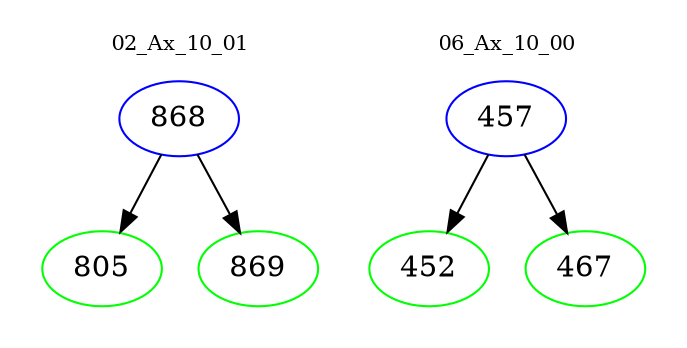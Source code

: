 digraph{
subgraph cluster_0 {
color = white
label = "02_Ax_10_01";
fontsize=10;
T0_868 [label="868", color="blue"]
T0_868 -> T0_805 [color="black"]
T0_805 [label="805", color="green"]
T0_868 -> T0_869 [color="black"]
T0_869 [label="869", color="green"]
}
subgraph cluster_1 {
color = white
label = "06_Ax_10_00";
fontsize=10;
T1_457 [label="457", color="blue"]
T1_457 -> T1_452 [color="black"]
T1_452 [label="452", color="green"]
T1_457 -> T1_467 [color="black"]
T1_467 [label="467", color="green"]
}
}
